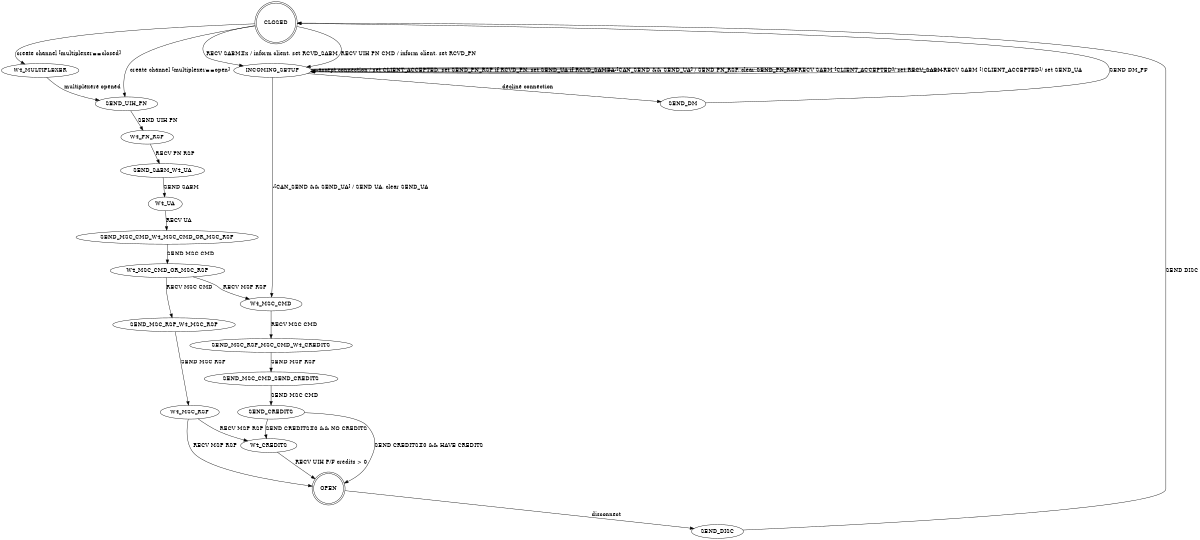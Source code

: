 digraph rfcomm_channel {
	// rankdir=LR;
	size="8,5"
    // orientation=landscape;
    // rotate = 90;

    CLOSED  [shape=doublecircle];
	OPEN  [shape=doublecircle];

    // DISC #x or DM

    // rfcomm_create_channel_internal
    CLOSED->W4_MULTIPLEXER [label = "create channel [multiplexer==closed]"];
    CLOSED->SEND_UIH_PN [label = "create channel [multiplexer==open]"];
    W4_MULTIPLEXER->SEND_UIH_PN [label = "multiplexere opened"];
    SEND_UIH_PN->W4_PN_RSP [label="SEND UIH PN"];
        
    // rfcomm_multiplexer_l2cap_packet_handler
    
    // rfcomm_packet_handler
    CLOSED->INCOMING_SETUP  [label = "RECV SABM#x / inform client, set RCVD_SABM"];
    CLOSED->INCOMING_SETUP  [label = "RECV UIH PN CMD / inform client, set RCVD_PN"];
    
    W4_MSC_CMD_OR_MSC_RSP-> W4_MSC_CMD [label = "RECV MSP RSP"];
    W4_MSC_RSP -> W4_CREDITS [label = "RECV MSP RSP"];
    W4_MSC_RSP -> OPEN [label = "RECV MSP RSP"];
     
    W4_CREDITS -> OPEN [label = "RECV UIH P/F credits > 0"];
        
    // rfcomm_decline_connection_internal
    INCOMING_SETUP->SEND_DM [label = "decline connection"];
    
    // rfcomm_disconnect_internal
    OPEN->SEND_DISC [label="disconnect"];
    
    // rfcomm_run
    SEND_MSC_CMD_W4_MSC_CMD_OR_MSC_RSP->W4_MSC_CMD_OR_MSC_RSP [label="SEND MSC CMD"];
    SEND_MSC_RSP_W4_MSC_RSP->W4_MSC_RSP [label="SEND MSC RSP"];
    SEND_MSC_CMD_SEND_CREDITS->SEND_CREDITS [label="SEND MSC CMD"];
    SEND_CREDITS->OPEN [label="SEND CREDITS#0 && HAVE CREDITS"];
    SEND_CREDITS->W4_CREDITS [label="SEND CREDITS#0 && NO CREDITS"];
    SEND_DM->CLOSED [label="SEND DM_PF"];
    SEND_DISC->CLOSED [label="SEND DISC"];

    // rfcomm_accept_connection_internal
    INCOMING_SETUP->INCOMING_SETUP [label="accept connection / set CLIENT_ACCEPTED, set SEND_PN_RSP if RCVD_PN, set SEND_UA if RCVD_SAMBA"];
    INCOMING_SETUP->INCOMING_SETUP [label="-[CAN_SEND && SEND_UA] / SEND PN_RSP, clear SEND_PN_RSP"];     
    INCOMING_SETUP->W4_MSC_CMD [label="-[CAN_SEND && SEND_UA] / SEND UA, clear SEND_UA"];
    INCOMING_SETUP->INCOMING_SETUP [label = "RECV SABM [CLIENT_ACCEPTED]/ set RECV_SABM"];
    INCOMING_SETUP->INCOMING_SETUP [label = "RECV SABM [!CLIENT_ACCEPTED]/ set SEND_UA"];
    W4_PN_RSP->SEND_SABM_W4_UA [label="RECV PN RSP"];
    SEND_SABM_W4_UA->W4_UA[label="SEND SABM"];
    W4_UA->SEND_MSC_CMD_W4_MSC_CMD_OR_MSC_RSP[label="RECV UA"];
    W4_MSC_CMD_OR_MSC_RSP->SEND_MSC_RSP_W4_MSC_RSP[label="RECV MSC CMD"];
    SEND_MSC_RSP_MSC_CMD_W4_CREDITS->SEND_MSC_CMD_SEND_CREDITS [label="SEND MSP RSP"];
    W4_MSC_CMD->SEND_MSC_RSP_MSC_CMD_W4_CREDITS [label="RECV MSC CMD"];
}



